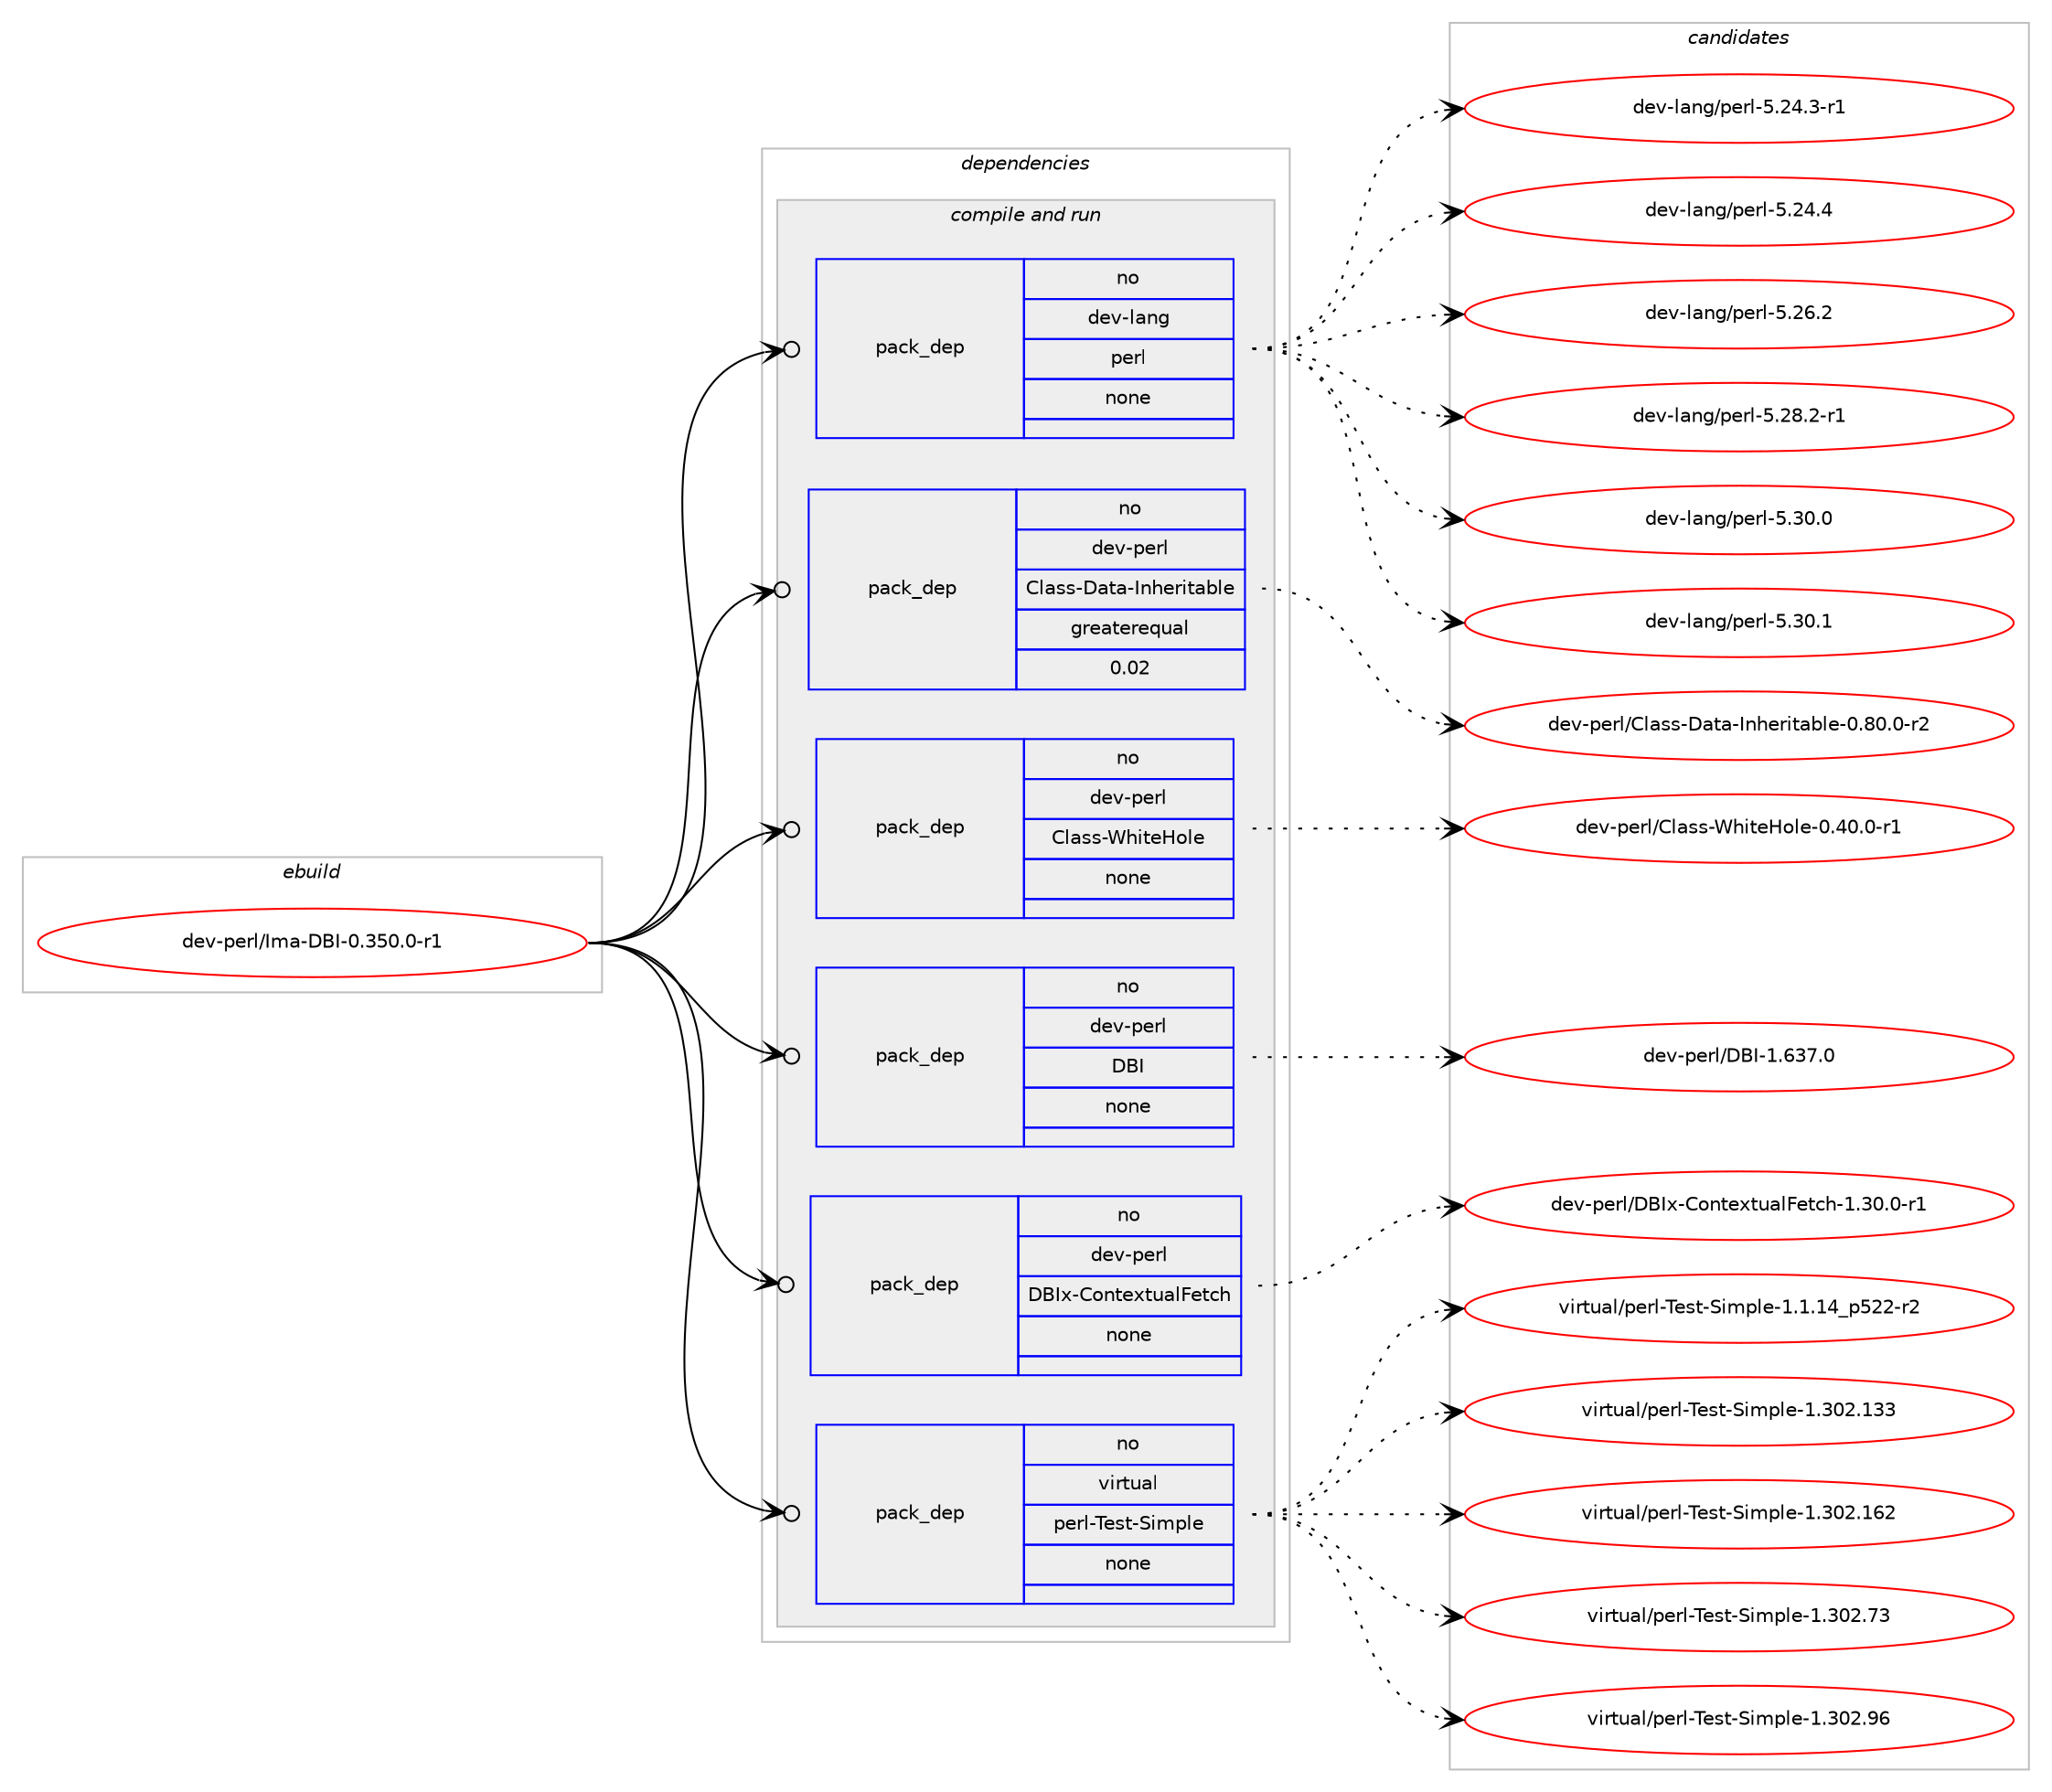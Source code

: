 digraph prolog {

# *************
# Graph options
# *************

newrank=true;
concentrate=true;
compound=true;
graph [rankdir=LR,fontname=Helvetica,fontsize=10,ranksep=1.5];#, ranksep=2.5, nodesep=0.2];
edge  [arrowhead=vee];
node  [fontname=Helvetica,fontsize=10];

# **********
# The ebuild
# **********

subgraph cluster_leftcol {
color=gray;
rank=same;
label=<<i>ebuild</i>>;
id [label="dev-perl/Ima-DBI-0.350.0-r1", color=red, width=4, href="../dev-perl/Ima-DBI-0.350.0-r1.svg"];
}

# ****************
# The dependencies
# ****************

subgraph cluster_midcol {
color=gray;
label=<<i>dependencies</i>>;
subgraph cluster_compile {
fillcolor="#eeeeee";
style=filled;
label=<<i>compile</i>>;
}
subgraph cluster_compileandrun {
fillcolor="#eeeeee";
style=filled;
label=<<i>compile and run</i>>;
subgraph pack434029 {
dependency579475 [label=<<TABLE BORDER="0" CELLBORDER="1" CELLSPACING="0" CELLPADDING="4" WIDTH="220"><TR><TD ROWSPAN="6" CELLPADDING="30">pack_dep</TD></TR><TR><TD WIDTH="110">no</TD></TR><TR><TD>dev-lang</TD></TR><TR><TD>perl</TD></TR><TR><TD>none</TD></TR><TR><TD></TD></TR></TABLE>>, shape=none, color=blue];
}
id:e -> dependency579475:w [weight=20,style="solid",arrowhead="odotvee"];
subgraph pack434030 {
dependency579476 [label=<<TABLE BORDER="0" CELLBORDER="1" CELLSPACING="0" CELLPADDING="4" WIDTH="220"><TR><TD ROWSPAN="6" CELLPADDING="30">pack_dep</TD></TR><TR><TD WIDTH="110">no</TD></TR><TR><TD>dev-perl</TD></TR><TR><TD>Class-Data-Inheritable</TD></TR><TR><TD>greaterequal</TD></TR><TR><TD>0.02</TD></TR></TABLE>>, shape=none, color=blue];
}
id:e -> dependency579476:w [weight=20,style="solid",arrowhead="odotvee"];
subgraph pack434031 {
dependency579477 [label=<<TABLE BORDER="0" CELLBORDER="1" CELLSPACING="0" CELLPADDING="4" WIDTH="220"><TR><TD ROWSPAN="6" CELLPADDING="30">pack_dep</TD></TR><TR><TD WIDTH="110">no</TD></TR><TR><TD>dev-perl</TD></TR><TR><TD>Class-WhiteHole</TD></TR><TR><TD>none</TD></TR><TR><TD></TD></TR></TABLE>>, shape=none, color=blue];
}
id:e -> dependency579477:w [weight=20,style="solid",arrowhead="odotvee"];
subgraph pack434032 {
dependency579478 [label=<<TABLE BORDER="0" CELLBORDER="1" CELLSPACING="0" CELLPADDING="4" WIDTH="220"><TR><TD ROWSPAN="6" CELLPADDING="30">pack_dep</TD></TR><TR><TD WIDTH="110">no</TD></TR><TR><TD>dev-perl</TD></TR><TR><TD>DBI</TD></TR><TR><TD>none</TD></TR><TR><TD></TD></TR></TABLE>>, shape=none, color=blue];
}
id:e -> dependency579478:w [weight=20,style="solid",arrowhead="odotvee"];
subgraph pack434033 {
dependency579479 [label=<<TABLE BORDER="0" CELLBORDER="1" CELLSPACING="0" CELLPADDING="4" WIDTH="220"><TR><TD ROWSPAN="6" CELLPADDING="30">pack_dep</TD></TR><TR><TD WIDTH="110">no</TD></TR><TR><TD>dev-perl</TD></TR><TR><TD>DBIx-ContextualFetch</TD></TR><TR><TD>none</TD></TR><TR><TD></TD></TR></TABLE>>, shape=none, color=blue];
}
id:e -> dependency579479:w [weight=20,style="solid",arrowhead="odotvee"];
subgraph pack434034 {
dependency579480 [label=<<TABLE BORDER="0" CELLBORDER="1" CELLSPACING="0" CELLPADDING="4" WIDTH="220"><TR><TD ROWSPAN="6" CELLPADDING="30">pack_dep</TD></TR><TR><TD WIDTH="110">no</TD></TR><TR><TD>virtual</TD></TR><TR><TD>perl-Test-Simple</TD></TR><TR><TD>none</TD></TR><TR><TD></TD></TR></TABLE>>, shape=none, color=blue];
}
id:e -> dependency579480:w [weight=20,style="solid",arrowhead="odotvee"];
}
subgraph cluster_run {
fillcolor="#eeeeee";
style=filled;
label=<<i>run</i>>;
}
}

# **************
# The candidates
# **************

subgraph cluster_choices {
rank=same;
color=gray;
label=<<i>candidates</i>>;

subgraph choice434029 {
color=black;
nodesep=1;
choice100101118451089711010347112101114108455346505246514511449 [label="dev-lang/perl-5.24.3-r1", color=red, width=4,href="../dev-lang/perl-5.24.3-r1.svg"];
choice10010111845108971101034711210111410845534650524652 [label="dev-lang/perl-5.24.4", color=red, width=4,href="../dev-lang/perl-5.24.4.svg"];
choice10010111845108971101034711210111410845534650544650 [label="dev-lang/perl-5.26.2", color=red, width=4,href="../dev-lang/perl-5.26.2.svg"];
choice100101118451089711010347112101114108455346505646504511449 [label="dev-lang/perl-5.28.2-r1", color=red, width=4,href="../dev-lang/perl-5.28.2-r1.svg"];
choice10010111845108971101034711210111410845534651484648 [label="dev-lang/perl-5.30.0", color=red, width=4,href="../dev-lang/perl-5.30.0.svg"];
choice10010111845108971101034711210111410845534651484649 [label="dev-lang/perl-5.30.1", color=red, width=4,href="../dev-lang/perl-5.30.1.svg"];
dependency579475:e -> choice100101118451089711010347112101114108455346505246514511449:w [style=dotted,weight="100"];
dependency579475:e -> choice10010111845108971101034711210111410845534650524652:w [style=dotted,weight="100"];
dependency579475:e -> choice10010111845108971101034711210111410845534650544650:w [style=dotted,weight="100"];
dependency579475:e -> choice100101118451089711010347112101114108455346505646504511449:w [style=dotted,weight="100"];
dependency579475:e -> choice10010111845108971101034711210111410845534651484648:w [style=dotted,weight="100"];
dependency579475:e -> choice10010111845108971101034711210111410845534651484649:w [style=dotted,weight="100"];
}
subgraph choice434030 {
color=black;
nodesep=1;
choice100101118451121011141084767108971151154568971169745731101041011141051169798108101454846564846484511450 [label="dev-perl/Class-Data-Inheritable-0.80.0-r2", color=red, width=4,href="../dev-perl/Class-Data-Inheritable-0.80.0-r2.svg"];
dependency579476:e -> choice100101118451121011141084767108971151154568971169745731101041011141051169798108101454846564846484511450:w [style=dotted,weight="100"];
}
subgraph choice434031 {
color=black;
nodesep=1;
choice10010111845112101114108476710897115115458710410511610172111108101454846524846484511449 [label="dev-perl/Class-WhiteHole-0.40.0-r1", color=red, width=4,href="../dev-perl/Class-WhiteHole-0.40.0-r1.svg"];
dependency579477:e -> choice10010111845112101114108476710897115115458710410511610172111108101454846524846484511449:w [style=dotted,weight="100"];
}
subgraph choice434032 {
color=black;
nodesep=1;
choice10010111845112101114108476866734549465451554648 [label="dev-perl/DBI-1.637.0", color=red, width=4,href="../dev-perl/DBI-1.637.0.svg"];
dependency579478:e -> choice10010111845112101114108476866734549465451554648:w [style=dotted,weight="100"];
}
subgraph choice434033 {
color=black;
nodesep=1;
choice10010111845112101114108476866731204567111110116101120116117971087010111699104454946514846484511449 [label="dev-perl/DBIx-ContextualFetch-1.30.0-r1", color=red, width=4,href="../dev-perl/DBIx-ContextualFetch-1.30.0-r1.svg"];
dependency579479:e -> choice10010111845112101114108476866731204567111110116101120116117971087010111699104454946514846484511449:w [style=dotted,weight="100"];
}
subgraph choice434034 {
color=black;
nodesep=1;
choice11810511411611797108471121011141084584101115116458310510911210810145494649464952951125350504511450 [label="virtual/perl-Test-Simple-1.1.14_p522-r2", color=red, width=4,href="../virtual/perl-Test-Simple-1.1.14_p522-r2.svg"];
choice11810511411611797108471121011141084584101115116458310510911210810145494651485046495151 [label="virtual/perl-Test-Simple-1.302.133", color=red, width=4,href="../virtual/perl-Test-Simple-1.302.133.svg"];
choice11810511411611797108471121011141084584101115116458310510911210810145494651485046495450 [label="virtual/perl-Test-Simple-1.302.162", color=red, width=4,href="../virtual/perl-Test-Simple-1.302.162.svg"];
choice118105114116117971084711210111410845841011151164583105109112108101454946514850465551 [label="virtual/perl-Test-Simple-1.302.73", color=red, width=4,href="../virtual/perl-Test-Simple-1.302.73.svg"];
choice118105114116117971084711210111410845841011151164583105109112108101454946514850465754 [label="virtual/perl-Test-Simple-1.302.96", color=red, width=4,href="../virtual/perl-Test-Simple-1.302.96.svg"];
dependency579480:e -> choice11810511411611797108471121011141084584101115116458310510911210810145494649464952951125350504511450:w [style=dotted,weight="100"];
dependency579480:e -> choice11810511411611797108471121011141084584101115116458310510911210810145494651485046495151:w [style=dotted,weight="100"];
dependency579480:e -> choice11810511411611797108471121011141084584101115116458310510911210810145494651485046495450:w [style=dotted,weight="100"];
dependency579480:e -> choice118105114116117971084711210111410845841011151164583105109112108101454946514850465551:w [style=dotted,weight="100"];
dependency579480:e -> choice118105114116117971084711210111410845841011151164583105109112108101454946514850465754:w [style=dotted,weight="100"];
}
}

}
